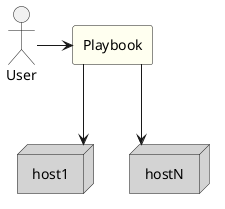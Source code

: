 @startuml ansible-overview

skinparam componentStyle uml2
skinparam linetype ortho

actor User

rectangle "Playbook" as playbook #Ivory

node "host1" #LightGrey
node "hostN" #LightGrey

User -> playbook

playbook --> host1
playbook --> hostN

@enduml

